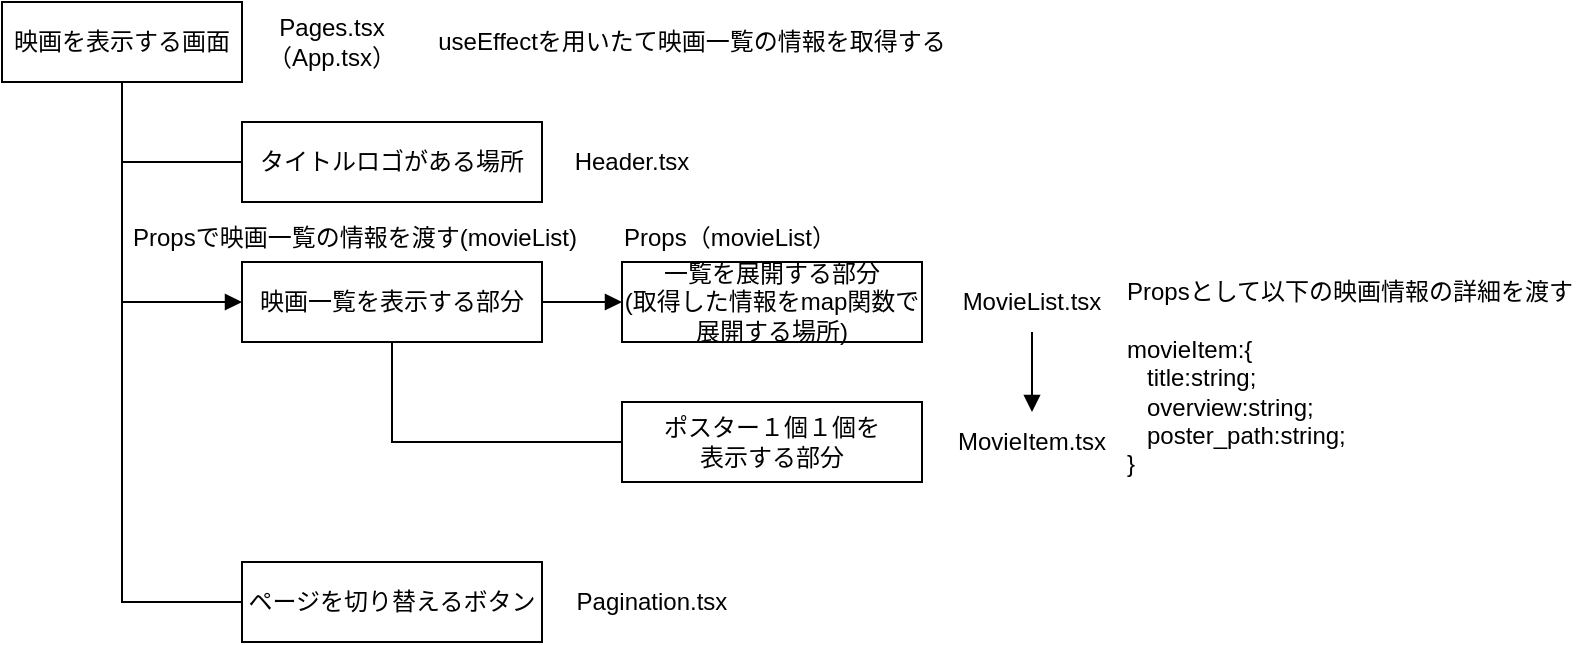 <mxfile>
    <diagram id="JE-W9poFUXxnZDpL_Q6b" name="ページ1">
        <mxGraphModel dx="458" dy="379" grid="1" gridSize="10" guides="1" tooltips="1" connect="1" arrows="1" fold="1" page="1" pageScale="1" pageWidth="827" pageHeight="1169" math="0" shadow="0">
            <root>
                <mxCell id="0"/>
                <mxCell id="1" parent="0"/>
                <mxCell id="HFHvTG4eVQWcvf4X_xEF-6" style="edgeStyle=none;html=1;exitX=0.5;exitY=1;exitDx=0;exitDy=0;entryX=0;entryY=0.5;entryDx=0;entryDy=0;endArrow=none;endFill=0;rounded=0;" edge="1" parent="1" source="3" target="HFHvTG4eVQWcvf4X_xEF-3">
                    <mxGeometry relative="1" as="geometry">
                        <Array as="points">
                            <mxPoint x="100" y="120"/>
                        </Array>
                    </mxGeometry>
                </mxCell>
                <mxCell id="3" value="映画を表示する画面" style="rounded=0;whiteSpace=wrap;html=1;" parent="1" vertex="1">
                    <mxGeometry x="40" y="40" width="120" height="40" as="geometry"/>
                </mxCell>
                <mxCell id="HFHvTG4eVQWcvf4X_xEF-3" value="タイトルロゴがある場所" style="rounded=0;whiteSpace=wrap;html=1;" vertex="1" parent="1">
                    <mxGeometry x="160" y="100" width="150" height="40" as="geometry"/>
                </mxCell>
                <mxCell id="HFHvTG4eVQWcvf4X_xEF-4" value="映画一覧を表示する部分" style="rounded=0;whiteSpace=wrap;html=1;" vertex="1" parent="1">
                    <mxGeometry x="160" y="170" width="150" height="40" as="geometry"/>
                </mxCell>
                <mxCell id="HFHvTG4eVQWcvf4X_xEF-5" value="ページを切り替えるボタン" style="rounded=0;whiteSpace=wrap;html=1;" vertex="1" parent="1">
                    <mxGeometry x="160" y="320" width="150" height="40" as="geometry"/>
                </mxCell>
                <mxCell id="HFHvTG4eVQWcvf4X_xEF-7" style="edgeStyle=none;html=1;exitX=0.5;exitY=1;exitDx=0;exitDy=0;entryX=0;entryY=0.5;entryDx=0;entryDy=0;endArrow=block;endFill=1;rounded=0;" edge="1" parent="1" source="3" target="HFHvTG4eVQWcvf4X_xEF-4">
                    <mxGeometry relative="1" as="geometry">
                        <mxPoint x="110" y="90" as="sourcePoint"/>
                        <mxPoint x="170" y="130" as="targetPoint"/>
                        <Array as="points">
                            <mxPoint x="100" y="190"/>
                        </Array>
                    </mxGeometry>
                </mxCell>
                <mxCell id="HFHvTG4eVQWcvf4X_xEF-8" style="edgeStyle=none;html=1;entryX=0;entryY=0.5;entryDx=0;entryDy=0;endArrow=none;endFill=0;rounded=0;" edge="1" parent="1" target="HFHvTG4eVQWcvf4X_xEF-5">
                    <mxGeometry relative="1" as="geometry">
                        <mxPoint x="100" y="80" as="sourcePoint"/>
                        <mxPoint x="170" y="200" as="targetPoint"/>
                        <Array as="points">
                            <mxPoint x="100" y="340"/>
                        </Array>
                    </mxGeometry>
                </mxCell>
                <mxCell id="HFHvTG4eVQWcvf4X_xEF-12" value="Header.tsx" style="text;html=1;strokeColor=none;fillColor=none;align=center;verticalAlign=middle;whiteSpace=wrap;rounded=0;" vertex="1" parent="1">
                    <mxGeometry x="310" y="105" width="90" height="30" as="geometry"/>
                </mxCell>
                <mxCell id="HFHvTG4eVQWcvf4X_xEF-13" value="一覧を展開する部分&lt;br&gt;(取得した情報をmap関数で展開する場所)" style="rounded=0;whiteSpace=wrap;html=1;" vertex="1" parent="1">
                    <mxGeometry x="350" y="170" width="150" height="40" as="geometry"/>
                </mxCell>
                <mxCell id="HFHvTG4eVQWcvf4X_xEF-14" value="ポスター１個１個を&lt;br&gt;表示する部分" style="rounded=0;whiteSpace=wrap;html=1;" vertex="1" parent="1">
                    <mxGeometry x="350" y="240" width="150" height="40" as="geometry"/>
                </mxCell>
                <mxCell id="HFHvTG4eVQWcvf4X_xEF-21" value="" style="edgeStyle=none;rounded=0;html=1;endArrow=block;endFill=1;" edge="1" parent="1" source="HFHvTG4eVQWcvf4X_xEF-15" target="HFHvTG4eVQWcvf4X_xEF-16">
                    <mxGeometry relative="1" as="geometry"/>
                </mxCell>
                <mxCell id="HFHvTG4eVQWcvf4X_xEF-15" value="MovieList.tsx" style="text;html=1;strokeColor=none;fillColor=none;align=center;verticalAlign=middle;whiteSpace=wrap;rounded=0;" vertex="1" parent="1">
                    <mxGeometry x="510" y="175" width="90" height="30" as="geometry"/>
                </mxCell>
                <mxCell id="HFHvTG4eVQWcvf4X_xEF-16" value="MovieItem.tsx" style="text;html=1;strokeColor=none;fillColor=none;align=center;verticalAlign=middle;whiteSpace=wrap;rounded=0;" vertex="1" parent="1">
                    <mxGeometry x="510" y="245" width="90" height="30" as="geometry"/>
                </mxCell>
                <mxCell id="HFHvTG4eVQWcvf4X_xEF-17" style="edgeStyle=none;html=1;exitX=0.5;exitY=1;exitDx=0;exitDy=0;entryX=0;entryY=0.5;entryDx=0;entryDy=0;endArrow=none;endFill=0;rounded=0;" edge="1" parent="1" source="HFHvTG4eVQWcvf4X_xEF-4" target="HFHvTG4eVQWcvf4X_xEF-14">
                    <mxGeometry relative="1" as="geometry">
                        <mxPoint x="110" y="90" as="sourcePoint"/>
                        <mxPoint x="170" y="200" as="targetPoint"/>
                        <Array as="points">
                            <mxPoint x="235" y="260"/>
                        </Array>
                    </mxGeometry>
                </mxCell>
                <mxCell id="HFHvTG4eVQWcvf4X_xEF-18" style="edgeStyle=none;html=1;exitX=1;exitY=0.5;exitDx=0;exitDy=0;entryX=0;entryY=0.5;entryDx=0;entryDy=0;endArrow=block;endFill=1;rounded=0;" edge="1" parent="1" source="HFHvTG4eVQWcvf4X_xEF-4" target="HFHvTG4eVQWcvf4X_xEF-13">
                    <mxGeometry relative="1" as="geometry">
                        <mxPoint x="245" y="220" as="sourcePoint"/>
                        <mxPoint x="360" y="270" as="targetPoint"/>
                        <Array as="points"/>
                    </mxGeometry>
                </mxCell>
                <mxCell id="HFHvTG4eVQWcvf4X_xEF-19" value="Pagination.tsx" style="text;html=1;strokeColor=none;fillColor=none;align=center;verticalAlign=middle;whiteSpace=wrap;rounded=0;" vertex="1" parent="1">
                    <mxGeometry x="320" y="325" width="90" height="30" as="geometry"/>
                </mxCell>
                <mxCell id="HFHvTG4eVQWcvf4X_xEF-20" value="Pages.tsx（App.tsx）" style="text;html=1;strokeColor=none;fillColor=none;align=center;verticalAlign=middle;whiteSpace=wrap;rounded=0;" vertex="1" parent="1">
                    <mxGeometry x="160" y="45" width="90" height="30" as="geometry"/>
                </mxCell>
                <mxCell id="HFHvTG4eVQWcvf4X_xEF-22" value="Propsとして以下の映画情報の詳細を渡す&lt;br&gt;&lt;br&gt;&lt;div style=&quot;text-align: left&quot;&gt;&lt;span&gt;movieItem:{&lt;/span&gt;&lt;/div&gt;&lt;div style=&quot;text-align: left&quot;&gt;&lt;span&gt;&amp;nbsp; &amp;nbsp;title:string;&lt;/span&gt;&lt;/div&gt;&lt;div style=&quot;text-align: left&quot;&gt;&lt;span&gt;&amp;nbsp; &amp;nbsp;overview:string;&lt;/span&gt;&lt;/div&gt;&lt;div style=&quot;text-align: left&quot;&gt;&lt;span&gt;&amp;nbsp; &amp;nbsp;poster_path:string;&lt;/span&gt;&lt;/div&gt;&lt;div style=&quot;text-align: left&quot;&gt;&lt;span&gt;}&lt;/span&gt;&lt;/div&gt;" style="text;html=1;strokeColor=none;fillColor=none;align=center;verticalAlign=middle;whiteSpace=wrap;rounded=0;" vertex="1" parent="1">
                    <mxGeometry x="599" y="170" width="230" height="115" as="geometry"/>
                </mxCell>
                <mxCell id="HFHvTG4eVQWcvf4X_xEF-23" value="Propsで映画一覧の情報を渡す(movieList)" style="text;html=1;strokeColor=none;fillColor=none;align=center;verticalAlign=middle;whiteSpace=wrap;rounded=0;" vertex="1" parent="1">
                    <mxGeometry x="100" y="143" width="233" height="30" as="geometry"/>
                </mxCell>
                <mxCell id="HFHvTG4eVQWcvf4X_xEF-24" value="useEffectを用いたて映画一覧の情報を取得する" style="text;html=1;strokeColor=none;fillColor=none;align=center;verticalAlign=middle;whiteSpace=wrap;rounded=0;" vertex="1" parent="1">
                    <mxGeometry x="250" y="45" width="270" height="30" as="geometry"/>
                </mxCell>
                <mxCell id="HFHvTG4eVQWcvf4X_xEF-25" value="Props（movieList）" style="text;html=1;strokeColor=none;fillColor=none;align=center;verticalAlign=middle;whiteSpace=wrap;rounded=0;" vertex="1" parent="1">
                    <mxGeometry x="339" y="143" width="130" height="30" as="geometry"/>
                </mxCell>
            </root>
        </mxGraphModel>
    </diagram>
</mxfile>